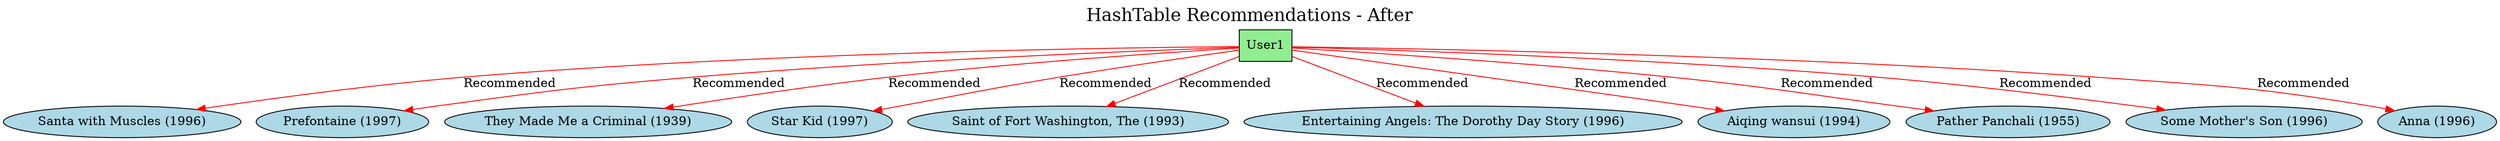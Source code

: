 digraph G {
    label="HashTable Recommendations - After";
    labelloc=top;
    fontsize=20;
    node [style=filled, fillcolor=lightblue];
    "User1" [shape=box, fillcolor=lightgreen];
    "User1" -> "Movie1500" [label="Recommended", color=red];
    "Movie1500" [label="Santa with Muscles (1996)"];
    "User1" -> "Movie1189" [label="Recommended", color=red];
    "Movie1189" [label="Prefontaine (1997)"];
    "User1" -> "Movie1122" [label="Recommended", color=red];
    "Movie1122" [label="They Made Me a Criminal (1939)"];
    "User1" -> "Movie1293" [label="Recommended", color=red];
    "Movie1293" [label="Star Kid (1997)"];
    "User1" -> "Movie1467" [label="Recommended", color=red];
    "Movie1467" [label="Saint of Fort Washington, The (1993)"];
    "User1" -> "Movie1653" [label="Recommended", color=red];
    "Movie1653" [label="Entertaining Angels: The Dorothy Day Story (1996)"];
    "User1" -> "Movie1536" [label="Recommended", color=red];
    "Movie1536" [label="Aiqing wansui (1994)"];
    "User1" -> "Movie1449" [label="Recommended", color=red];
    "Movie1449" [label="Pather Panchali (1955)"];
    "User1" -> "Movie1642" [label="Recommended", color=red];
    "Movie1642" [label="Some Mother's Son (1996)"];
    "User1" -> "Movie1398" [label="Recommended", color=red];
    "Movie1398" [label="Anna (1996)"];
}
